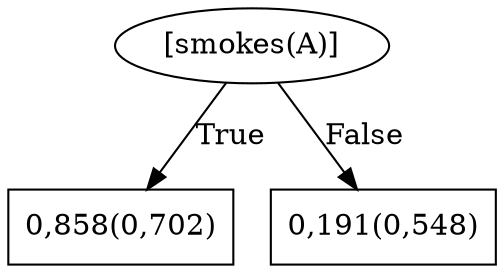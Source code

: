 digraph G{ 
1[label = "[smokes(A)]"];
1 -> 2[label="True"];
1 -> 3[label="False"];
2[shape = box,label = "0,858(0,702)"];
3[shape = box,label = "0,191(0,548)"];
}
